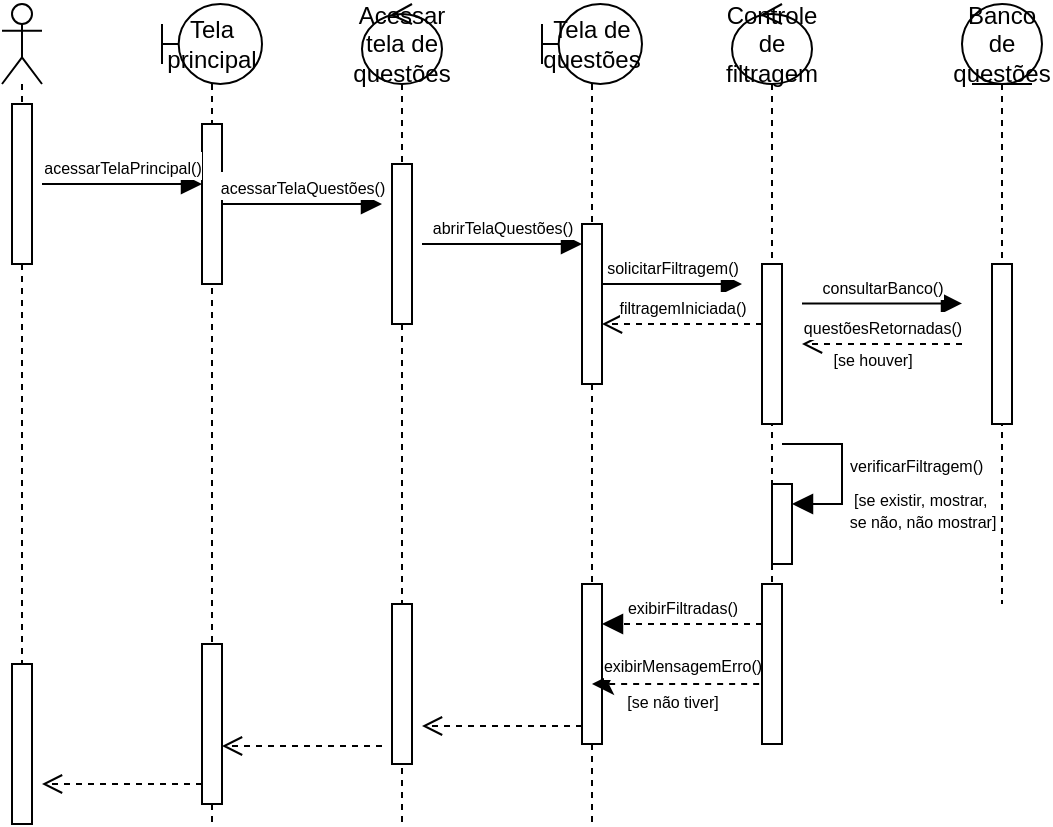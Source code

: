 <?xml version="1.0" encoding="UTF-8"?>
<mxfile version="24.8.3"><diagram name="Page-1" id="2YBvvXClWsGukQMizWep"><mxGraphModel dx="819" dy="474" grid="1" gridSize="10" guides="1" tooltips="1" connect="1" arrows="1" fold="1" page="1" pageScale="1" pageWidth="850" pageHeight="1100" math="0" shadow="0"><root><mxCell id="0"/><mxCell id="1" parent="0"/><mxCell id="-ikNR8-YJn1aes2VVBGR-48" value="&lt;font style=&quot;font-size: 8px;&quot;&gt;exibirFiltradas()&lt;/font&gt;" style="html=1;verticalAlign=bottom;endArrow=block;curved=0;rounded=0;fontSize=12;startSize=8;endSize=8;dashed=1;" edge="1" parent="1"><mxGeometry width="80" relative="1" as="geometry"><mxPoint x="420" y="340" as="sourcePoint"/><mxPoint x="340" y="340" as="targetPoint"/><Array as="points"><mxPoint x="380" y="340"/><mxPoint x="350" y="340"/></Array></mxGeometry></mxCell><mxCell id="-ikNR8-YJn1aes2VVBGR-17" value="" style="shape=umlLifeline;perimeter=lifelinePerimeter;whiteSpace=wrap;html=1;container=1;dropTarget=0;collapsible=0;recursiveResize=0;outlineConnect=0;portConstraint=eastwest;newEdgeStyle={&quot;curved&quot;:0,&quot;rounded&quot;:0};participant=umlActor;" vertex="1" parent="1"><mxGeometry x="40" y="30" width="20" height="410" as="geometry"/></mxCell><mxCell id="-ikNR8-YJn1aes2VVBGR-28" value="" style="html=1;points=[[0,0,0,0,5],[0,1,0,0,-5],[1,0,0,0,5],[1,1,0,0,-5]];perimeter=orthogonalPerimeter;outlineConnect=0;targetShapes=umlLifeline;portConstraint=eastwest;newEdgeStyle={&quot;curved&quot;:0,&quot;rounded&quot;:0};" vertex="1" parent="-ikNR8-YJn1aes2VVBGR-17"><mxGeometry x="5" y="50" width="10" height="80" as="geometry"/></mxCell><mxCell id="-ikNR8-YJn1aes2VVBGR-58" value="" style="html=1;points=[[0,0,0,0,5],[0,1,0,0,-5],[1,0,0,0,5],[1,1,0,0,-5]];perimeter=orthogonalPerimeter;outlineConnect=0;targetShapes=umlLifeline;portConstraint=eastwest;newEdgeStyle={&quot;curved&quot;:0,&quot;rounded&quot;:0};" vertex="1" parent="-ikNR8-YJn1aes2VVBGR-17"><mxGeometry x="5" y="330" width="10" height="80" as="geometry"/></mxCell><mxCell id="-ikNR8-YJn1aes2VVBGR-18" value="&lt;div style=&quot;&quot;&gt;&lt;span style=&quot;background-color: initial;&quot;&gt;Tela principal&lt;/span&gt;&lt;/div&gt;" style="shape=umlLifeline;perimeter=lifelinePerimeter;whiteSpace=wrap;html=1;container=1;dropTarget=0;collapsible=0;recursiveResize=0;outlineConnect=0;portConstraint=eastwest;newEdgeStyle={&quot;curved&quot;:0,&quot;rounded&quot;:0};participant=umlBoundary;align=center;" vertex="1" parent="1"><mxGeometry x="120" y="30" width="50" height="410" as="geometry"/></mxCell><mxCell id="-ikNR8-YJn1aes2VVBGR-30" value="" style="html=1;points=[[0,0,0,0,5],[0,1,0,0,-5],[1,0,0,0,5],[1,1,0,0,-5]];perimeter=orthogonalPerimeter;outlineConnect=0;targetShapes=umlLifeline;portConstraint=eastwest;newEdgeStyle={&quot;curved&quot;:0,&quot;rounded&quot;:0};" vertex="1" parent="-ikNR8-YJn1aes2VVBGR-18"><mxGeometry x="20" y="60" width="10" height="80" as="geometry"/></mxCell><mxCell id="-ikNR8-YJn1aes2VVBGR-57" value="" style="html=1;points=[[0,0,0,0,5],[0,1,0,0,-5],[1,0,0,0,5],[1,1,0,0,-5]];perimeter=orthogonalPerimeter;outlineConnect=0;targetShapes=umlLifeline;portConstraint=eastwest;newEdgeStyle={&quot;curved&quot;:0,&quot;rounded&quot;:0};" vertex="1" parent="-ikNR8-YJn1aes2VVBGR-18"><mxGeometry x="20" y="320" width="10" height="80" as="geometry"/></mxCell><mxCell id="-ikNR8-YJn1aes2VVBGR-19" value="Acessar tela de questões" style="shape=umlLifeline;perimeter=lifelinePerimeter;whiteSpace=wrap;html=1;container=1;dropTarget=0;collapsible=0;recursiveResize=0;outlineConnect=0;portConstraint=eastwest;newEdgeStyle={&quot;curved&quot;:0,&quot;rounded&quot;:0};participant=umlControl;" vertex="1" parent="1"><mxGeometry x="220" y="30" width="40" height="410" as="geometry"/></mxCell><mxCell id="-ikNR8-YJn1aes2VVBGR-32" value="" style="html=1;points=[[0,0,0,0,5],[0,1,0,0,-5],[1,0,0,0,5],[1,1,0,0,-5]];perimeter=orthogonalPerimeter;outlineConnect=0;targetShapes=umlLifeline;portConstraint=eastwest;newEdgeStyle={&quot;curved&quot;:0,&quot;rounded&quot;:0};" vertex="1" parent="-ikNR8-YJn1aes2VVBGR-19"><mxGeometry x="15" y="80" width="10" height="80" as="geometry"/></mxCell><mxCell id="-ikNR8-YJn1aes2VVBGR-56" value="" style="html=1;points=[[0,0,0,0,5],[0,1,0,0,-5],[1,0,0,0,5],[1,1,0,0,-5]];perimeter=orthogonalPerimeter;outlineConnect=0;targetShapes=umlLifeline;portConstraint=eastwest;newEdgeStyle={&quot;curved&quot;:0,&quot;rounded&quot;:0};" vertex="1" parent="-ikNR8-YJn1aes2VVBGR-19"><mxGeometry x="15" y="300" width="10" height="80" as="geometry"/></mxCell><mxCell id="-ikNR8-YJn1aes2VVBGR-21" value="Tela de questões" style="shape=umlLifeline;perimeter=lifelinePerimeter;whiteSpace=wrap;html=1;container=1;dropTarget=0;collapsible=0;recursiveResize=0;outlineConnect=0;portConstraint=eastwest;newEdgeStyle={&quot;curved&quot;:0,&quot;rounded&quot;:0};participant=umlBoundary;" vertex="1" parent="1"><mxGeometry x="310" y="30" width="50" height="410" as="geometry"/></mxCell><mxCell id="-ikNR8-YJn1aes2VVBGR-55" value="" style="html=1;points=[[0,0,0,0,5],[0,1,0,0,-5],[1,0,0,0,5],[1,1,0,0,-5]];perimeter=orthogonalPerimeter;outlineConnect=0;targetShapes=umlLifeline;portConstraint=eastwest;newEdgeStyle={&quot;curved&quot;:0,&quot;rounded&quot;:0};" vertex="1" parent="-ikNR8-YJn1aes2VVBGR-21"><mxGeometry x="20" y="290" width="10" height="80" as="geometry"/></mxCell><mxCell id="-ikNR8-YJn1aes2VVBGR-52" style="edgeStyle=none;curved=0;rounded=0;orthogonalLoop=1;jettySize=auto;html=1;fontSize=12;startSize=8;endSize=8;dashed=1;" edge="1" parent="1"><mxGeometry relative="1" as="geometry"><mxPoint x="424.57" y="370" as="sourcePoint"/><mxPoint x="334.999" y="370" as="targetPoint"/><Array as="points"><mxPoint x="400.07" y="370"/></Array></mxGeometry></mxCell><mxCell id="-ikNR8-YJn1aes2VVBGR-53" value="&lt;font style=&quot;font-size: 8px;&quot;&gt;exibirMensagemErro()&lt;/font&gt;" style="edgeLabel;html=1;align=center;verticalAlign=middle;resizable=0;points=[];fontSize=12;" vertex="1" connectable="0" parent="-ikNR8-YJn1aes2VVBGR-52"><mxGeometry x="0.01" y="-3" relative="1" as="geometry"><mxPoint y="-7" as="offset"/></mxGeometry></mxCell><mxCell id="-ikNR8-YJn1aes2VVBGR-22" value="Controle de filtragem" style="shape=umlLifeline;perimeter=lifelinePerimeter;whiteSpace=wrap;html=1;container=1;dropTarget=0;collapsible=0;recursiveResize=0;outlineConnect=0;portConstraint=eastwest;newEdgeStyle={&quot;curved&quot;:0,&quot;rounded&quot;:0};participant=umlControl;" vertex="1" parent="1"><mxGeometry x="405" y="30" width="40" height="370" as="geometry"/></mxCell><mxCell id="-ikNR8-YJn1aes2VVBGR-38" value="" style="html=1;points=[[0,0,0,0,5],[0,1,0,0,-5],[1,0,0,0,5],[1,1,0,0,-5]];perimeter=orthogonalPerimeter;outlineConnect=0;targetShapes=umlLifeline;portConstraint=eastwest;newEdgeStyle={&quot;curved&quot;:0,&quot;rounded&quot;:0};" vertex="1" parent="-ikNR8-YJn1aes2VVBGR-22"><mxGeometry x="15" y="130" width="10" height="80" as="geometry"/></mxCell><mxCell id="-ikNR8-YJn1aes2VVBGR-44" value="&lt;font style=&quot;font-size: 8px;&quot;&gt;verificarFiltragem()&lt;/font&gt;" style="html=1;align=left;spacingLeft=2;endArrow=block;rounded=0;edgeStyle=orthogonalEdgeStyle;curved=0;rounded=0;fontSize=12;startSize=8;endSize=8;" edge="1" target="-ikNR8-YJn1aes2VVBGR-43" parent="-ikNR8-YJn1aes2VVBGR-22"><mxGeometry x="-0.059" relative="1" as="geometry"><mxPoint x="25" y="220" as="sourcePoint"/><Array as="points"><mxPoint x="55" y="250"/></Array><mxPoint as="offset"/></mxGeometry></mxCell><mxCell id="-ikNR8-YJn1aes2VVBGR-43" value="" style="html=1;points=[[0,0,0,0,5],[0,1,0,0,-5],[1,0,0,0,5],[1,1,0,0,-5]];perimeter=orthogonalPerimeter;outlineConnect=0;targetShapes=umlLifeline;portConstraint=eastwest;newEdgeStyle={&quot;curved&quot;:0,&quot;rounded&quot;:0};" vertex="1" parent="-ikNR8-YJn1aes2VVBGR-22"><mxGeometry x="20" y="240" width="10" height="40" as="geometry"/></mxCell><mxCell id="-ikNR8-YJn1aes2VVBGR-45" value="" style="html=1;points=[[0,0,0,0,5],[0,1,0,0,-5],[1,0,0,0,5],[1,1,0,0,-5]];perimeter=orthogonalPerimeter;outlineConnect=0;targetShapes=umlLifeline;portConstraint=eastwest;newEdgeStyle={&quot;curved&quot;:0,&quot;rounded&quot;:0};" vertex="1" parent="-ikNR8-YJn1aes2VVBGR-22"><mxGeometry x="15" y="290" width="10" height="80" as="geometry"/></mxCell><mxCell id="-ikNR8-YJn1aes2VVBGR-23" value="Banco de questões" style="shape=umlLifeline;perimeter=lifelinePerimeter;whiteSpace=wrap;html=1;container=1;dropTarget=0;collapsible=0;recursiveResize=0;outlineConnect=0;portConstraint=eastwest;newEdgeStyle={&quot;curved&quot;:0,&quot;rounded&quot;:0};participant=umlEntity;" vertex="1" parent="1"><mxGeometry x="520" y="30" width="40" height="300" as="geometry"/></mxCell><mxCell id="-ikNR8-YJn1aes2VVBGR-51" value="" style="html=1;points=[[0,0,0,0,5],[0,1,0,0,-5],[1,0,0,0,5],[1,1,0,0,-5]];perimeter=orthogonalPerimeter;outlineConnect=0;targetShapes=umlLifeline;portConstraint=eastwest;newEdgeStyle={&quot;curved&quot;:0,&quot;rounded&quot;:0};" vertex="1" parent="-ikNR8-YJn1aes2VVBGR-23"><mxGeometry x="15" y="130" width="10" height="80" as="geometry"/></mxCell><mxCell id="-ikNR8-YJn1aes2VVBGR-27" value="&lt;font style=&quot;font-size: 8px;&quot;&gt;acessarTelaPrincipal()&lt;/font&gt;" style="html=1;verticalAlign=bottom;endArrow=block;curved=0;rounded=0;fontSize=12;startSize=8;endSize=8;" edge="1" parent="1"><mxGeometry width="80" relative="1" as="geometry"><mxPoint x="60" y="120" as="sourcePoint"/><mxPoint x="140" y="120" as="targetPoint"/><mxPoint as="offset"/></mxGeometry></mxCell><mxCell id="-ikNR8-YJn1aes2VVBGR-29" value="&lt;font style=&quot;font-size: 8px;&quot;&gt;acessarTelaQuestões()&lt;/font&gt;" style="html=1;verticalAlign=bottom;endArrow=block;curved=0;rounded=0;fontSize=12;startSize=8;endSize=8;" edge="1" parent="1"><mxGeometry width="80" relative="1" as="geometry"><mxPoint x="150" y="130" as="sourcePoint"/><mxPoint x="230" y="130" as="targetPoint"/></mxGeometry></mxCell><mxCell id="-ikNR8-YJn1aes2VVBGR-31" value="&lt;font style=&quot;font-size: 8px;&quot;&gt;abrirTelaQuestões()&lt;/font&gt;" style="html=1;verticalAlign=bottom;endArrow=block;curved=0;rounded=0;fontSize=12;startSize=8;endSize=8;" edge="1" parent="1"><mxGeometry width="80" relative="1" as="geometry"><mxPoint x="250" y="150" as="sourcePoint"/><mxPoint x="330" y="150" as="targetPoint"/></mxGeometry></mxCell><mxCell id="-ikNR8-YJn1aes2VVBGR-33" value="&lt;font style=&quot;font-size: 8px;&quot;&gt;solicitarFiltragem()&lt;/font&gt;" style="html=1;verticalAlign=bottom;endArrow=block;curved=0;rounded=0;fontSize=12;startSize=8;endSize=8;" edge="1" parent="1" source="-ikNR8-YJn1aes2VVBGR-35"><mxGeometry width="80" relative="1" as="geometry"><mxPoint x="330" y="170" as="sourcePoint"/><mxPoint x="410" y="170" as="targetPoint"/></mxGeometry></mxCell><mxCell id="-ikNR8-YJn1aes2VVBGR-34" value="&lt;span style=&quot;font-size: 8px;&quot;&gt;filtragemIniciada()&lt;/span&gt;" style="html=1;verticalAlign=bottom;endArrow=open;dashed=1;endSize=8;curved=0;rounded=0;fontSize=12;" edge="1" parent="1"><mxGeometry relative="1" as="geometry"><mxPoint x="420" y="190" as="sourcePoint"/><mxPoint x="340" y="190" as="targetPoint"/></mxGeometry></mxCell><mxCell id="-ikNR8-YJn1aes2VVBGR-36" value="" style="html=1;verticalAlign=bottom;endArrow=block;curved=0;rounded=0;fontSize=12;startSize=8;endSize=8;" edge="1" parent="1" target="-ikNR8-YJn1aes2VVBGR-35"><mxGeometry width="80" relative="1" as="geometry"><mxPoint x="330" y="170" as="sourcePoint"/><mxPoint x="410" y="170" as="targetPoint"/></mxGeometry></mxCell><mxCell id="-ikNR8-YJn1aes2VVBGR-35" value="" style="html=1;points=[[0,0,0,0,5],[0,1,0,0,-5],[1,0,0,0,5],[1,1,0,0,-5]];perimeter=orthogonalPerimeter;outlineConnect=0;targetShapes=umlLifeline;portConstraint=eastwest;newEdgeStyle={&quot;curved&quot;:0,&quot;rounded&quot;:0};" vertex="1" parent="1"><mxGeometry x="330" y="140" width="10" height="80" as="geometry"/></mxCell><mxCell id="-ikNR8-YJn1aes2VVBGR-37" value="&lt;font style=&quot;font-size: 8px;&quot;&gt;consultarBanco()&lt;/font&gt;" style="html=1;verticalAlign=bottom;endArrow=block;curved=0;rounded=0;fontSize=12;startSize=8;endSize=8;" edge="1" parent="1"><mxGeometry width="80" relative="1" as="geometry"><mxPoint x="440" y="179.71" as="sourcePoint"/><mxPoint x="520" y="179.71" as="targetPoint"/><mxPoint as="offset"/></mxGeometry></mxCell><mxCell id="-ikNR8-YJn1aes2VVBGR-39" value="&lt;font style=&quot;font-size: 8px;&quot;&gt;questõesRetornadas()&lt;/font&gt;" style="html=1;verticalAlign=bottom;endArrow=open;dashed=1;endSize=8;curved=0;rounded=0;fontSize=12;" edge="1" parent="1"><mxGeometry relative="1" as="geometry"><mxPoint x="520" y="200" as="sourcePoint"/><mxPoint x="440" y="200" as="targetPoint"/></mxGeometry></mxCell><mxCell id="-ikNR8-YJn1aes2VVBGR-41" value="&lt;font style=&quot;font-size: 8px;&quot;&gt;[se houver]&lt;/font&gt;" style="text;html=1;align=center;verticalAlign=middle;resizable=0;points=[];autosize=1;strokeColor=none;fillColor=none;fontSize=16;" vertex="1" parent="1"><mxGeometry x="445" y="190" width="60" height="30" as="geometry"/></mxCell><mxCell id="-ikNR8-YJn1aes2VVBGR-46" value="&lt;font style=&quot;font-size: 8px;&quot;&gt;[se existir, mostrar,&amp;nbsp;&lt;/font&gt;&lt;div style=&quot;font-size: 8px;&quot;&gt;&lt;font style=&quot;font-size: 8px;&quot;&gt;se não, não mostrar]&lt;/font&gt;&lt;/div&gt;" style="text;html=1;align=center;verticalAlign=middle;resizable=0;points=[];autosize=1;strokeColor=none;fillColor=none;fontSize=16;container=0;" vertex="1" parent="1"><mxGeometry x="450" y="260" width="100" height="40" as="geometry"/></mxCell><mxCell id="-ikNR8-YJn1aes2VVBGR-54" value="&lt;span style=&quot;font-size: 8px;&quot;&gt;[se não tiver]&lt;/span&gt;" style="text;html=1;align=center;verticalAlign=middle;resizable=0;points=[];autosize=1;strokeColor=none;fillColor=none;fontSize=16;" vertex="1" parent="1"><mxGeometry x="340" y="361" width="70" height="30" as="geometry"/></mxCell><mxCell id="-ikNR8-YJn1aes2VVBGR-59" value="&lt;br&gt;&lt;div&gt;&lt;br&gt;&lt;/div&gt;" style="html=1;verticalAlign=bottom;endArrow=open;dashed=1;endSize=8;curved=0;rounded=0;fontSize=12;" edge="1" parent="1"><mxGeometry relative="1" as="geometry"><mxPoint x="330" y="391.0" as="sourcePoint"/><mxPoint x="250" y="391.0" as="targetPoint"/></mxGeometry></mxCell><mxCell id="-ikNR8-YJn1aes2VVBGR-60" value="&lt;br&gt;&lt;div&gt;&lt;br&gt;&lt;/div&gt;" style="html=1;verticalAlign=bottom;endArrow=open;dashed=1;endSize=8;curved=0;rounded=0;fontSize=12;" edge="1" parent="1"><mxGeometry relative="1" as="geometry"><mxPoint x="230" y="401.0" as="sourcePoint"/><mxPoint x="150" y="401.0" as="targetPoint"/></mxGeometry></mxCell><mxCell id="-ikNR8-YJn1aes2VVBGR-61" value="&lt;br&gt;&lt;div&gt;&lt;br&gt;&lt;/div&gt;" style="html=1;verticalAlign=bottom;endArrow=open;dashed=1;endSize=8;curved=0;rounded=0;fontSize=12;" edge="1" parent="1"><mxGeometry relative="1" as="geometry"><mxPoint x="140" y="420.0" as="sourcePoint"/><mxPoint x="60" y="420.0" as="targetPoint"/></mxGeometry></mxCell></root></mxGraphModel></diagram></mxfile>